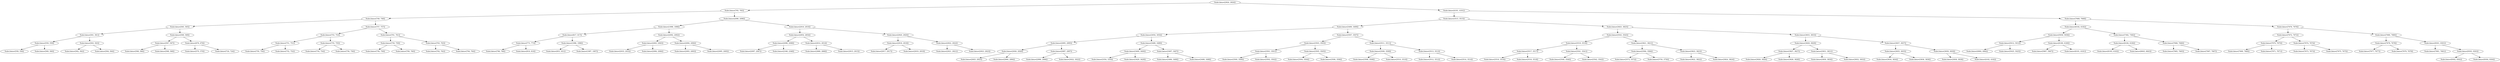 digraph G{
1873377192 [label="Node{data=[2924, 2924]}"]
1873377192 -> 1886157318
1886157318 [label="Node{data=[765, 765]}"]
1886157318 -> 1618516756
1618516756 [label="Node{data=[749, 749]}"]
1618516756 -> 1060272614
1060272614 [label="Node{data=[565, 565]}"]
1060272614 -> 453139871
453139871 [label="Node{data=[561, 561]}"]
453139871 -> 145598643
145598643 [label="Node{data=[559, 559]}"]
145598643 -> 740897417
740897417 [label="Node{data=[558, 558]}"]
145598643 -> 7898019
7898019 [label="Node{data=[560, 560]}"]
453139871 -> 161470614
161470614 [label="Node{data=[563, 563]}"]
161470614 -> 1813123366
1813123366 [label="Node{data=[562, 562]}"]
161470614 -> 164285271
164285271 [label="Node{data=[564, 564]}"]
1060272614 -> 1307255894
1307255894 [label="Node{data=[569, 569]}"]
1307255894 -> 986123797
986123797 [label="Node{data=[567, 567]}"]
986123797 -> 1176544074
1176544074 [label="Node{data=[566, 566]}"]
986123797 -> 426727594
426727594 [label="Node{data=[568, 568]}"]
1307255894 -> 221382213
221382213 [label="Node{data=[676, 676]}"]
221382213 -> 252118608
252118608 [label="Node{data=[570, 570]}"]
221382213 -> 1291767305
1291767305 [label="Node{data=[724, 724]}"]
1618516756 -> 792163636
792163636 [label="Node{data=[757, 757]}"]
792163636 -> 841633465
841633465 [label="Node{data=[753, 753]}"]
841633465 -> 86567722
86567722 [label="Node{data=[751, 751]}"]
86567722 -> 1067250432
1067250432 [label="Node{data=[750, 750]}"]
86567722 -> 722906898
722906898 [label="Node{data=[752, 752]}"]
841633465 -> 1269392207
1269392207 [label="Node{data=[755, 755]}"]
1269392207 -> 152740011
152740011 [label="Node{data=[754, 754]}"]
1269392207 -> 1363560059
1363560059 [label="Node{data=[756, 756]}"]
792163636 -> 1328942462
1328942462 [label="Node{data=[761, 761]}"]
1328942462 -> 1334164684
1334164684 [label="Node{data=[759, 759]}"]
1334164684 -> 331760239
331760239 [label="Node{data=[758, 758]}"]
1334164684 -> 1884339186
1884339186 [label="Node{data=[760, 760]}"]
1328942462 -> 259134843
259134843 [label="Node{data=[763, 763]}"]
259134843 -> 1844685701
1844685701 [label="Node{data=[762, 762]}"]
259134843 -> 1283938670
1283938670 [label="Node{data=[764, 764]}"]
1886157318 -> 972944423
972944423 [label="Node{data=[2096, 2096]}"]
972944423 -> 649852846
649852846 [label="Node{data=[1998, 1998]}"]
649852846 -> 1449451391
1449451391 [label="Node{data=[817, 817]}"]
1449451391 -> 543076596
543076596 [label="Node{data=[773, 773]}"]
543076596 -> 1985225748
1985225748 [label="Node{data=[766, 766]}"]
543076596 -> 262908919
262908919 [label="Node{data=[816, 816]}"]
1449451391 -> 2135163482
2135163482 [label="Node{data=[1996, 1996]}"]
2135163482 -> 709416022
709416022 [label="Node{data=[831, 831]}"]
2135163482 -> 2112561551
2112561551 [label="Node{data=[1997, 1997]}"]
649852846 -> 802019798
802019798 [label="Node{data=[2092, 2092]}"]
802019798 -> 1883527335
1883527335 [label="Node{data=[2063, 2063]}"]
1883527335 -> 482527389
482527389 [label="Node{data=[2033, 2033]}"]
1883527335 -> 948004307
948004307 [label="Node{data=[2084, 2084]}"]
802019798 -> 2042824828
2042824828 [label="Node{data=[2094, 2094]}"]
2042824828 -> 730916483
730916483 [label="Node{data=[2093, 2093]}"]
2042824828 -> 563893580
563893580 [label="Node{data=[2095, 2095]}"]
972944423 -> 301990737
301990737 [label="Node{data=[2916, 2916]}"]
301990737 -> 1944152453
1944152453 [label="Node{data=[2854, 2854]}"]
1944152453 -> 1600732548
1600732548 [label="Node{data=[2098, 2098]}"]
1600732548 -> 479999248
479999248 [label="Node{data=[2097, 2097]}"]
1600732548 -> 244627289
244627289 [label="Node{data=[2348, 2348]}"]
1944152453 -> 1983990351
1983990351 [label="Node{data=[2914, 2914]}"]
1983990351 -> 1624427550
1624427550 [label="Node{data=[2868, 2868]}"]
1983990351 -> 496718241
496718241 [label="Node{data=[2915, 2915]}"]
301990737 -> 916329268
916329268 [label="Node{data=[2920, 2920]}"]
916329268 -> 1248928922
1248928922 [label="Node{data=[2918, 2918]}"]
1248928922 -> 1018536950
1018536950 [label="Node{data=[2917, 2917]}"]
1248928922 -> 2078600088
2078600088 [label="Node{data=[2919, 2919]}"]
916329268 -> 1034244195
1034244195 [label="Node{data=[2922, 2922]}"]
1034244195 -> 2117334713
2117334713 [label="Node{data=[2921, 2921]}"]
1034244195 -> 1862815898
1862815898 [label="Node{data=[2923, 2923]}"]
1873377192 -> 871157448
871157448 [label="Node{data=[4191, 4191]}"]
871157448 -> 618505886
618505886 [label="Node{data=[3515, 3515]}"]
618505886 -> 1161435778
1161435778 [label="Node{data=[3499, 3499]}"]
1161435778 -> 1754996287
1754996287 [label="Node{data=[3054, 3054]}"]
1754996287 -> 1028917098
1028917098 [label="Node{data=[2995, 2995]}"]
1028917098 -> 1953808136
1953808136 [label="Node{data=[2926, 2926]}"]
1953808136 -> 1628390670
1628390670 [label="Node{data=[2925, 2925]}"]
1953808136 -> 1372964342
1372964342 [label="Node{data=[2994, 2994]}"]
1028917098 -> 1277683697
1277683697 [label="Node{data=[2997, 2997]}"]
1277683697 -> 502963586
502963586 [label="Node{data=[2996, 2996]}"]
1277683697 -> 113675270
113675270 [label="Node{data=[3022, 3022]}"]
1754996287 -> 2034434909
2034434909 [label="Node{data=[3489, 3489]}"]
2034434909 -> 170425323
170425323 [label="Node{data=[3400, 3400]}"]
170425323 -> 1140318625
1140318625 [label="Node{data=[3354, 3354]}"]
170425323 -> 1902371685
1902371685 [label="Node{data=[3429, 3429]}"]
2034434909 -> 274419711
274419711 [label="Node{data=[3497, 3497]}"]
274419711 -> 1508215100
1508215100 [label="Node{data=[3496, 3496]}"]
274419711 -> 627278152
627278152 [label="Node{data=[3498, 3498]}"]
1161435778 -> 1274357322
1274357322 [label="Node{data=[3507, 3507]}"]
1274357322 -> 26983548
26983548 [label="Node{data=[3503, 3503]}"]
26983548 -> 1958902042
1958902042 [label="Node{data=[3501, 3501]}"]
1958902042 -> 1293078283
1293078283 [label="Node{data=[3500, 3500]}"]
1958902042 -> 792164245
792164245 [label="Node{data=[3502, 3502]}"]
26983548 -> 1939031635
1939031635 [label="Node{data=[3505, 3505]}"]
1939031635 -> 343862162
343862162 [label="Node{data=[3504, 3504]}"]
1939031635 -> 1338967169
1338967169 [label="Node{data=[3506, 3506]}"]
1274357322 -> 1531992370
1531992370 [label="Node{data=[3511, 3511]}"]
1531992370 -> 840445397
840445397 [label="Node{data=[3509, 3509]}"]
840445397 -> 1364812415
1364812415 [label="Node{data=[3508, 3508]}"]
840445397 -> 1720033241
1720033241 [label="Node{data=[3510, 3510]}"]
1531992370 -> 1069929458
1069929458 [label="Node{data=[3513, 3513]}"]
1069929458 -> 1287661402
1287661402 [label="Node{data=[3512, 3512]}"]
1069929458 -> 1452342823
1452342823 [label="Node{data=[3514, 3514]}"]
618505886 -> 471980155
471980155 [label="Node{data=[3825, 3825]}"]
471980155 -> 225104462
225104462 [label="Node{data=[3543, 3543]}"]
225104462 -> 1088278094
1088278094 [label="Node{data=[3519, 3519]}"]
1088278094 -> 292385204
292385204 [label="Node{data=[3517, 3517]}"]
292385204 -> 52269538
52269538 [label="Node{data=[3516, 3516]}"]
292385204 -> 1480514413
1480514413 [label="Node{data=[3518, 3518]}"]
1088278094 -> 1992278426
1992278426 [label="Node{data=[3541, 3541]}"]
1992278426 -> 203816488
203816488 [label="Node{data=[3540, 3540]}"]
1992278426 -> 1675160783
1675160783 [label="Node{data=[3542, 3542]}"]
225104462 -> 1301526122
1301526122 [label="Node{data=[3821, 3821]}"]
1301526122 -> 1168641363
1168641363 [label="Node{data=[3584, 3584]}"]
1168641363 -> 1717530480
1717530480 [label="Node{data=[3572, 3572]}"]
1168641363 -> 1111837152
1111837152 [label="Node{data=[3750, 3750]}"]
1301526122 -> 305501988
305501988 [label="Node{data=[3823, 3823]}"]
305501988 -> 401789604
401789604 [label="Node{data=[3822, 3822]}"]
305501988 -> 172690373
172690373 [label="Node{data=[3824, 3824]}"]
471980155 -> 1655261477
1655261477 [label="Node{data=[3833, 3833]}"]
1655261477 -> 1545301731
1545301731 [label="Node{data=[3829, 3829]}"]
1545301731 -> 1568530486
1568530486 [label="Node{data=[3827, 3827]}"]
1568530486 -> 255511935
255511935 [label="Node{data=[3826, 3826]}"]
1568530486 -> 661806556
661806556 [label="Node{data=[3828, 3828]}"]
1545301731 -> 538526631
538526631 [label="Node{data=[3831, 3831]}"]
538526631 -> 307719106
307719106 [label="Node{data=[3830, 3830]}"]
538526631 -> 1264520642
1264520642 [label="Node{data=[3832, 3832]}"]
1655261477 -> 2121672136
2121672136 [label="Node{data=[3837, 3837]}"]
2121672136 -> 345523674
345523674 [label="Node{data=[3835, 3835]}"]
345523674 -> 1027094000
1027094000 [label="Node{data=[3834, 3834]}"]
345523674 -> 247074440
247074440 [label="Node{data=[3836, 3836]}"]
2121672136 -> 1101869810
1101869810 [label="Node{data=[3839, 3839]}"]
1101869810 -> 399317384
399317384 [label="Node{data=[3838, 3838]}"]
1101869810 -> 1797663028
1797663028 [label="Node{data=[4162, 4162]}"]
871157448 -> 892777622
892777622 [label="Node{data=[7668, 7668]}"]
892777622 -> 488909408
488909408 [label="Node{data=[6182, 6182]}"]
488909408 -> 1658482965
1658482965 [label="Node{data=[5936, 5936]}"]
1658482965 -> 946834419
946834419 [label="Node{data=[5012, 5012]}"]
946834419 -> 947722860
947722860 [label="Node{data=[4964, 4964]}"]
946834419 -> 70668329
70668329 [label="Node{data=[5025, 5025]}"]
1658482965 -> 894815075
894815075 [label="Node{data=[6180, 6180]}"]
894815075 -> 1898053161
1898053161 [label="Node{data=[5967, 5967]}"]
894815075 -> 568275995
568275995 [label="Node{data=[6181, 6181]}"]
488909408 -> 392072977
392072977 [label="Node{data=[7382, 7382]}"]
392072977 -> 206258250
206258250 [label="Node{data=[6184, 6184]}"]
206258250 -> 1919235932
1919235932 [label="Node{data=[6183, 6183]}"]
206258250 -> 709012199
709012199 [label="Node{data=[6643, 6643]}"]
392072977 -> 1225232057
1225232057 [label="Node{data=[7666, 7666]}"]
1225232057 -> 530112195
530112195 [label="Node{data=[7665, 7665]}"]
1225232057 -> 1142736315
1142736315 [label="Node{data=[7667, 7667]}"]
892777622 -> 2067159629
2067159629 [label="Node{data=[7676, 7676]}"]
2067159629 -> 238121428
238121428 [label="Node{data=[7672, 7672]}"]
238121428 -> 1460062231
1460062231 [label="Node{data=[7670, 7670]}"]
1460062231 -> 1964375633
1964375633 [label="Node{data=[7669, 7669]}"]
1460062231 -> 1018705548
1018705548 [label="Node{data=[7671, 7671]}"]
238121428 -> 956452638
956452638 [label="Node{data=[7674, 7674]}"]
956452638 -> 1487236697
1487236697 [label="Node{data=[7673, 7673]}"]
956452638 -> 35189866
35189866 [label="Node{data=[7675, 7675]}"]
2067159629 -> 2137632499
2137632499 [label="Node{data=[7680, 7680]}"]
2137632499 -> 1421370559
1421370559 [label="Node{data=[7678, 7678]}"]
1421370559 -> 656150487
656150487 [label="Node{data=[7677, 7677]}"]
1421370559 -> 1650590970
1650590970 [label="Node{data=[7679, 7679]}"]
2137632499 -> 1347297395
1347297395 [label="Node{data=[9301, 9301]}"]
1347297395 -> 1204038489
1204038489 [label="Node{data=[7681, 7681]}"]
1347297395 -> 14808769
14808769 [label="Node{data=[9303, 9303]}"]
14808769 -> 1926653939
1926653939 [label="Node{data=[9302, 9302]}"]
14808769 -> 1404738658
1404738658 [label="Node{data=[9304, 9304]}"]
}